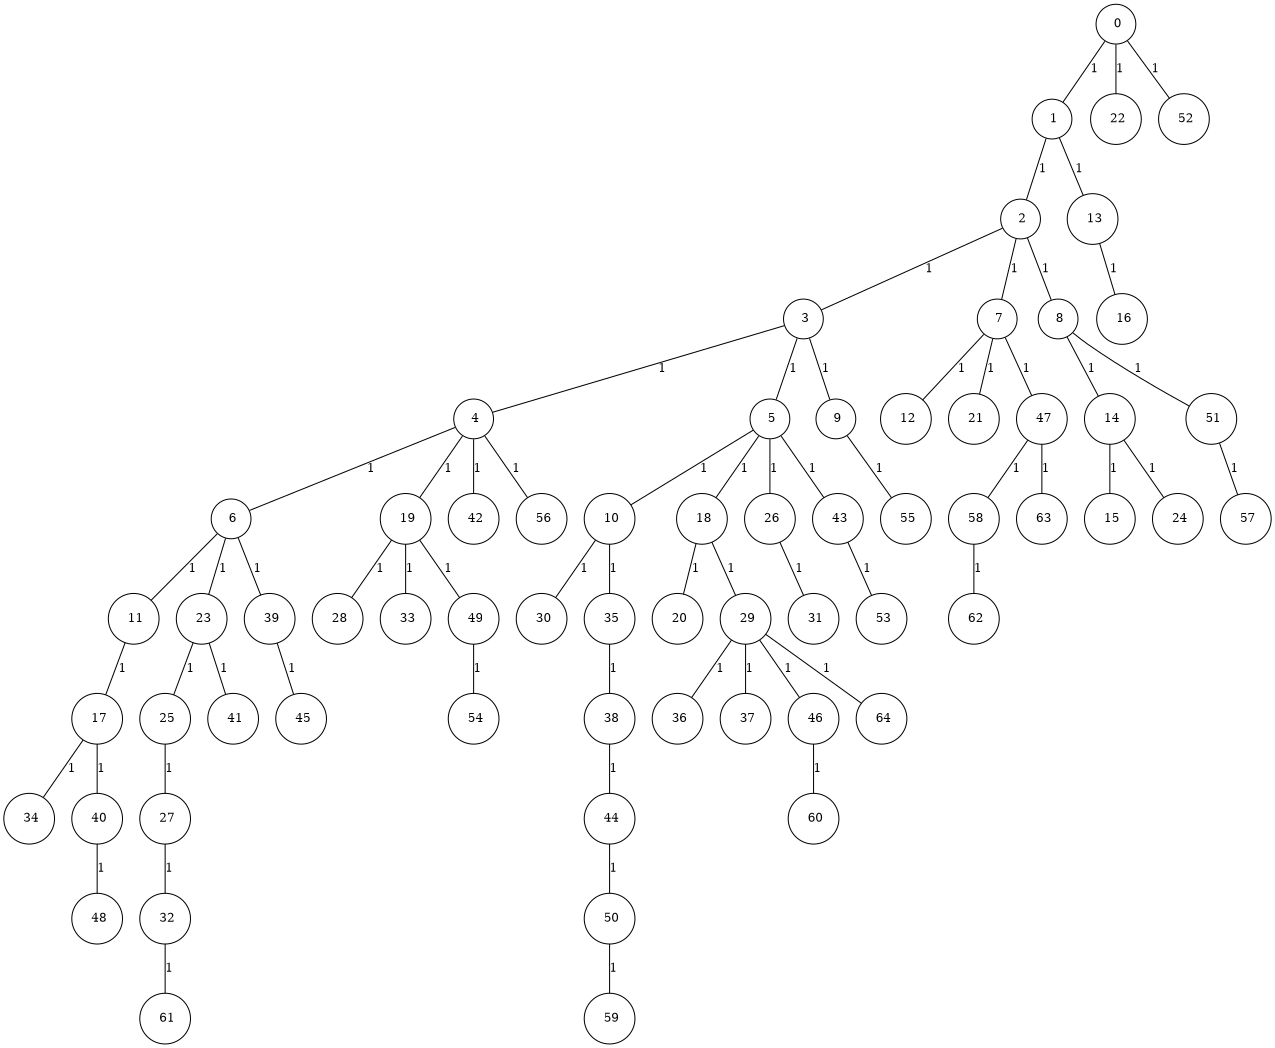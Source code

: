 graph G {
size="8.5,11;"
ratio = "expand;"
fixedsize="true;"
overlap="scale;"
node[shape=circle,width=.12,hight=.12,fontsize=12]
edge[fontsize=12]

0[label=" 0" color=black, pos="1.9409752,1.3512666!"];
1[label=" 1" color=black, pos="1.7645402,2.941576!"];
2[label=" 2" color=black, pos="0.72538275,1.7434379!"];
3[label=" 3" color=black, pos="2.88781,1.0626955!"];
4[label=" 4" color=black, pos="0.93506365,1.4433473!"];
5[label=" 5" color=black, pos="1.3070157,1.6974445!"];
6[label=" 6" color=black, pos="1.8341043,0.21993446!"];
7[label=" 7" color=black, pos="2.3704185,0.90471926!"];
8[label=" 8" color=black, pos="0.65930127,1.0745485!"];
9[label=" 9" color=black, pos="0.03883136,2.3408088!"];
10[label=" 10" color=black, pos="0.46721901,0.030040015!"];
11[label=" 11" color=black, pos="0.13006979,0.062603342!"];
12[label=" 12" color=black, pos="2.1070485,1.438504!"];
13[label=" 13" color=black, pos="1.605782,0.42550373!"];
14[label=" 14" color=black, pos="1.4266756,1.6900713!"];
15[label=" 15" color=black, pos="1.0978748,2.1084878!"];
16[label=" 16" color=black, pos="0.85077644,1.1810175!"];
17[label=" 17" color=black, pos="0.19916066,0.65382191!"];
18[label=" 18" color=black, pos="2.6060729,1.0214087!"];
19[label=" 19" color=black, pos="1.7765975,1.8012761!"];
20[label=" 20" color=black, pos="0.58996269,1.2977101!"];
21[label=" 21" color=black, pos="0.37572867,0.63563099!"];
22[label=" 22" color=black, pos="0.36865205,0.59949839!"];
23[label=" 23" color=black, pos="2.9204928,1.2237028!"];
24[label=" 24" color=black, pos="2.8910224,0.66087706!"];
25[label=" 25" color=black, pos="0.92654654,1.7565627!"];
26[label=" 26" color=black, pos="2.9985609,0.26876214!"];
27[label=" 27" color=black, pos="2.8619834,1.6588043!"];
28[label=" 28" color=black, pos="0.30981844,0.64769079!"];
29[label=" 29" color=black, pos="0.67972832,1.4879514!"];
30[label=" 30" color=black, pos="2.6090241,0.51490719!"];
31[label=" 31" color=black, pos="2.795436,2.3007861!"];
32[label=" 32" color=black, pos="2.1433303,2.7766413!"];
33[label=" 33" color=black, pos="1.2763622,1.6024963!"];
34[label=" 34" color=black, pos="1.3111754,0.05008146!"];
35[label=" 35" color=black, pos="2.9412967,1.625105!"];
36[label=" 36" color=black, pos="0.66540026,2.9366622!"];
37[label=" 37" color=black, pos="1.5561175,1.393509!"];
38[label=" 38" color=black, pos="1.5120634,0.69465846!"];
39[label=" 39" color=black, pos="0.64702617,0.99395772!"];
40[label=" 40" color=black, pos="2.9571078,2.8602333!"];
41[label=" 41" color=black, pos="2.3038031,1.508393!"];
42[label=" 42" color=black, pos="0.33398804,0.78813743!"];
43[label=" 43" color=black, pos="1.2673603,0.52639987!"];
44[label=" 44" color=black, pos="2.6860381,2.2778891!"];
45[label=" 45" color=black, pos="0.88767575,2.4072973!"];
46[label=" 46" color=black, pos="0.57981422,2.7072386!"];
47[label=" 47" color=black, pos="2.0974003,1.0171969!"];
48[label=" 48" color=black, pos="0.47179538,1.2879781!"];
49[label=" 49" color=black, pos="1.3401598,2.3905771!"];
50[label=" 50" color=black, pos="0.35484558,2.9494326!"];
51[label=" 51" color=black, pos="2.5919569,1.5549664!"];
52[label=" 52" color=black, pos="0.93889456,0.52015074!"];
53[label=" 53" color=black, pos="1.5042536,1.2263095!"];
54[label=" 54" color=black, pos="2.0294037,2.3109082!"];
55[label=" 55" color=black, pos="1.6347444,2.1813122!"];
56[label=" 56" color=black, pos="0.20553527,0.88213832!"];
57[label=" 57" color=black, pos="2.2656613,1.2198429!"];
58[label=" 58" color=black, pos="0.45142992,2.2427128!"];
59[label=" 59" color=black, pos="1.645108,2.3213819!"];
60[label=" 60" color=black, pos="0.63053469,1.4105729!"];
61[label=" 61" color=black, pos="0.76898063,0.2188561!"];
62[label=" 62" color=black, pos="0.57043049,0.92518844!"];
63[label=" 63" color=black, pos="0.85786939,2.3117147!"];
64[label=" 64" color=black, pos="2.5757909,0.60909974!"];
0--1[label="1"]
0--22[label="1"]
0--52[label="1"]
1--2[label="1"]
1--13[label="1"]
2--3[label="1"]
2--7[label="1"]
2--8[label="1"]
3--4[label="1"]
3--5[label="1"]
3--9[label="1"]
4--6[label="1"]
4--19[label="1"]
4--42[label="1"]
4--56[label="1"]
5--10[label="1"]
5--18[label="1"]
5--26[label="1"]
5--43[label="1"]
6--11[label="1"]
6--23[label="1"]
6--39[label="1"]
7--12[label="1"]
7--21[label="1"]
7--47[label="1"]
8--14[label="1"]
8--51[label="1"]
9--55[label="1"]
10--30[label="1"]
10--35[label="1"]
11--17[label="1"]
13--16[label="1"]
14--15[label="1"]
14--24[label="1"]
17--34[label="1"]
17--40[label="1"]
18--20[label="1"]
18--29[label="1"]
19--28[label="1"]
19--33[label="1"]
19--49[label="1"]
23--25[label="1"]
23--41[label="1"]
25--27[label="1"]
26--31[label="1"]
27--32[label="1"]
29--36[label="1"]
29--37[label="1"]
29--46[label="1"]
29--64[label="1"]
32--61[label="1"]
35--38[label="1"]
38--44[label="1"]
39--45[label="1"]
40--48[label="1"]
43--53[label="1"]
44--50[label="1"]
46--60[label="1"]
47--58[label="1"]
47--63[label="1"]
49--54[label="1"]
50--59[label="1"]
51--57[label="1"]
58--62[label="1"]

}
